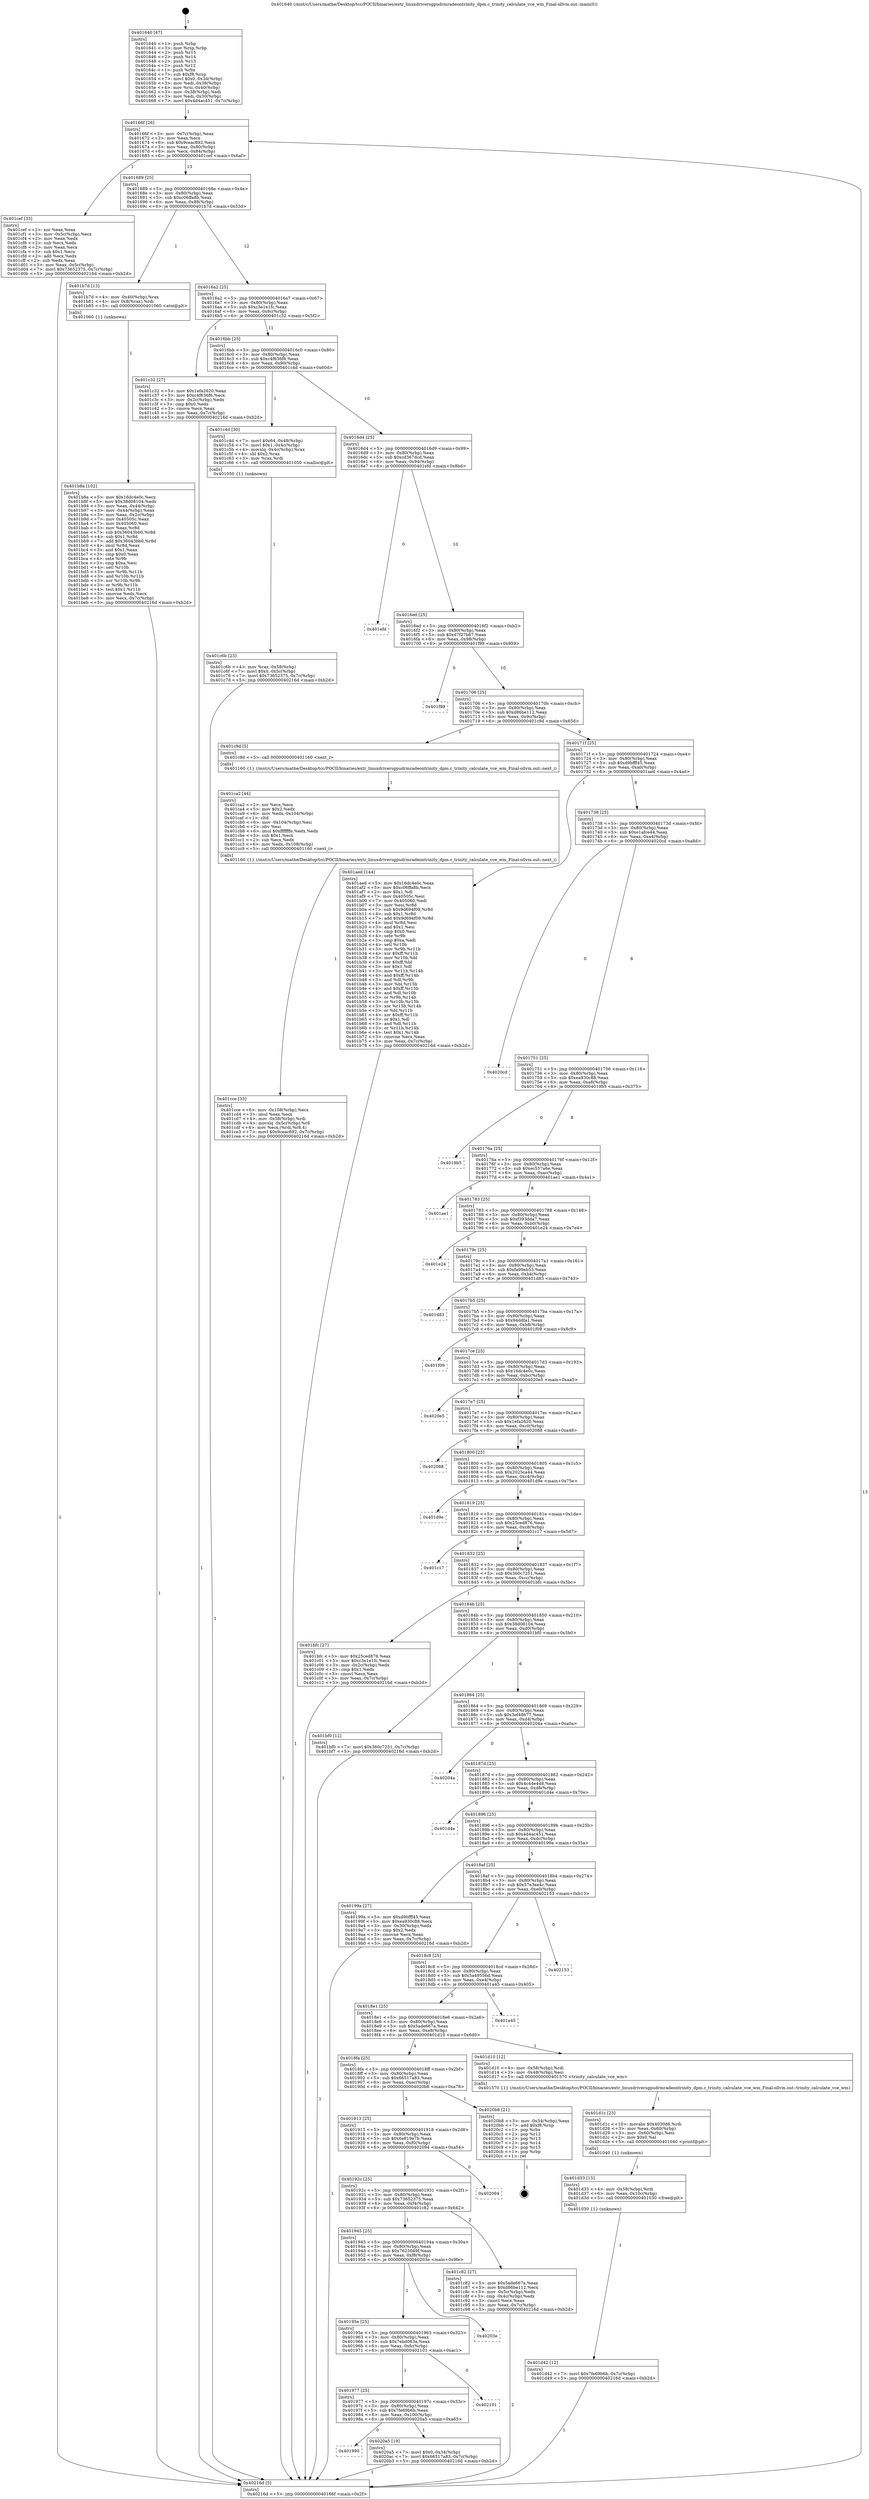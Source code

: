 digraph "0x401640" {
  label = "0x401640 (/mnt/c/Users/mathe/Desktop/tcc/POCII/binaries/extr_linuxdriversgpudrmradeontrinity_dpm.c_trinity_calculate_vce_wm_Final-ollvm.out::main(0))"
  labelloc = "t"
  node[shape=record]

  Entry [label="",width=0.3,height=0.3,shape=circle,fillcolor=black,style=filled]
  "0x40166f" [label="{
     0x40166f [26]\l
     | [instrs]\l
     &nbsp;&nbsp;0x40166f \<+3\>: mov -0x7c(%rbp),%eax\l
     &nbsp;&nbsp;0x401672 \<+2\>: mov %eax,%ecx\l
     &nbsp;&nbsp;0x401674 \<+6\>: sub $0x9ceac892,%ecx\l
     &nbsp;&nbsp;0x40167a \<+3\>: mov %eax,-0x80(%rbp)\l
     &nbsp;&nbsp;0x40167d \<+6\>: mov %ecx,-0x84(%rbp)\l
     &nbsp;&nbsp;0x401683 \<+6\>: je 0000000000401cef \<main+0x6af\>\l
  }"]
  "0x401cef" [label="{
     0x401cef [33]\l
     | [instrs]\l
     &nbsp;&nbsp;0x401cef \<+2\>: xor %eax,%eax\l
     &nbsp;&nbsp;0x401cf1 \<+3\>: mov -0x5c(%rbp),%ecx\l
     &nbsp;&nbsp;0x401cf4 \<+2\>: mov %eax,%edx\l
     &nbsp;&nbsp;0x401cf6 \<+2\>: sub %ecx,%edx\l
     &nbsp;&nbsp;0x401cf8 \<+2\>: mov %eax,%ecx\l
     &nbsp;&nbsp;0x401cfa \<+3\>: sub $0x1,%ecx\l
     &nbsp;&nbsp;0x401cfd \<+2\>: add %ecx,%edx\l
     &nbsp;&nbsp;0x401cff \<+2\>: sub %edx,%eax\l
     &nbsp;&nbsp;0x401d01 \<+3\>: mov %eax,-0x5c(%rbp)\l
     &nbsp;&nbsp;0x401d04 \<+7\>: movl $0x73652375,-0x7c(%rbp)\l
     &nbsp;&nbsp;0x401d0b \<+5\>: jmp 000000000040216d \<main+0xb2d\>\l
  }"]
  "0x401689" [label="{
     0x401689 [25]\l
     | [instrs]\l
     &nbsp;&nbsp;0x401689 \<+5\>: jmp 000000000040168e \<main+0x4e\>\l
     &nbsp;&nbsp;0x40168e \<+3\>: mov -0x80(%rbp),%eax\l
     &nbsp;&nbsp;0x401691 \<+5\>: sub $0xc06ffa8b,%eax\l
     &nbsp;&nbsp;0x401696 \<+6\>: mov %eax,-0x88(%rbp)\l
     &nbsp;&nbsp;0x40169c \<+6\>: je 0000000000401b7d \<main+0x53d\>\l
  }"]
  Exit [label="",width=0.3,height=0.3,shape=circle,fillcolor=black,style=filled,peripheries=2]
  "0x401b7d" [label="{
     0x401b7d [13]\l
     | [instrs]\l
     &nbsp;&nbsp;0x401b7d \<+4\>: mov -0x40(%rbp),%rax\l
     &nbsp;&nbsp;0x401b81 \<+4\>: mov 0x8(%rax),%rdi\l
     &nbsp;&nbsp;0x401b85 \<+5\>: call 0000000000401060 \<atoi@plt\>\l
     | [calls]\l
     &nbsp;&nbsp;0x401060 \{1\} (unknown)\l
  }"]
  "0x4016a2" [label="{
     0x4016a2 [25]\l
     | [instrs]\l
     &nbsp;&nbsp;0x4016a2 \<+5\>: jmp 00000000004016a7 \<main+0x67\>\l
     &nbsp;&nbsp;0x4016a7 \<+3\>: mov -0x80(%rbp),%eax\l
     &nbsp;&nbsp;0x4016aa \<+5\>: sub $0xc3e1e1fc,%eax\l
     &nbsp;&nbsp;0x4016af \<+6\>: mov %eax,-0x8c(%rbp)\l
     &nbsp;&nbsp;0x4016b5 \<+6\>: je 0000000000401c32 \<main+0x5f2\>\l
  }"]
  "0x401990" [label="{
     0x401990\l
  }", style=dashed]
  "0x401c32" [label="{
     0x401c32 [27]\l
     | [instrs]\l
     &nbsp;&nbsp;0x401c32 \<+5\>: mov $0x1efa2620,%eax\l
     &nbsp;&nbsp;0x401c37 \<+5\>: mov $0xc4f636f6,%ecx\l
     &nbsp;&nbsp;0x401c3c \<+3\>: mov -0x2c(%rbp),%edx\l
     &nbsp;&nbsp;0x401c3f \<+3\>: cmp $0x0,%edx\l
     &nbsp;&nbsp;0x401c42 \<+3\>: cmove %ecx,%eax\l
     &nbsp;&nbsp;0x401c45 \<+3\>: mov %eax,-0x7c(%rbp)\l
     &nbsp;&nbsp;0x401c48 \<+5\>: jmp 000000000040216d \<main+0xb2d\>\l
  }"]
  "0x4016bb" [label="{
     0x4016bb [25]\l
     | [instrs]\l
     &nbsp;&nbsp;0x4016bb \<+5\>: jmp 00000000004016c0 \<main+0x80\>\l
     &nbsp;&nbsp;0x4016c0 \<+3\>: mov -0x80(%rbp),%eax\l
     &nbsp;&nbsp;0x4016c3 \<+5\>: sub $0xc4f636f6,%eax\l
     &nbsp;&nbsp;0x4016c8 \<+6\>: mov %eax,-0x90(%rbp)\l
     &nbsp;&nbsp;0x4016ce \<+6\>: je 0000000000401c4d \<main+0x60d\>\l
  }"]
  "0x4020a5" [label="{
     0x4020a5 [19]\l
     | [instrs]\l
     &nbsp;&nbsp;0x4020a5 \<+7\>: movl $0x0,-0x34(%rbp)\l
     &nbsp;&nbsp;0x4020ac \<+7\>: movl $0x66517a83,-0x7c(%rbp)\l
     &nbsp;&nbsp;0x4020b3 \<+5\>: jmp 000000000040216d \<main+0xb2d\>\l
  }"]
  "0x401c4d" [label="{
     0x401c4d [30]\l
     | [instrs]\l
     &nbsp;&nbsp;0x401c4d \<+7\>: movl $0x64,-0x48(%rbp)\l
     &nbsp;&nbsp;0x401c54 \<+7\>: movl $0x1,-0x4c(%rbp)\l
     &nbsp;&nbsp;0x401c5b \<+4\>: movslq -0x4c(%rbp),%rax\l
     &nbsp;&nbsp;0x401c5f \<+4\>: shl $0x2,%rax\l
     &nbsp;&nbsp;0x401c63 \<+3\>: mov %rax,%rdi\l
     &nbsp;&nbsp;0x401c66 \<+5\>: call 0000000000401050 \<malloc@plt\>\l
     | [calls]\l
     &nbsp;&nbsp;0x401050 \{1\} (unknown)\l
  }"]
  "0x4016d4" [label="{
     0x4016d4 [25]\l
     | [instrs]\l
     &nbsp;&nbsp;0x4016d4 \<+5\>: jmp 00000000004016d9 \<main+0x99\>\l
     &nbsp;&nbsp;0x4016d9 \<+3\>: mov -0x80(%rbp),%eax\l
     &nbsp;&nbsp;0x4016dc \<+5\>: sub $0xcd367dcd,%eax\l
     &nbsp;&nbsp;0x4016e1 \<+6\>: mov %eax,-0x94(%rbp)\l
     &nbsp;&nbsp;0x4016e7 \<+6\>: je 0000000000401efd \<main+0x8bd\>\l
  }"]
  "0x401977" [label="{
     0x401977 [25]\l
     | [instrs]\l
     &nbsp;&nbsp;0x401977 \<+5\>: jmp 000000000040197c \<main+0x33c\>\l
     &nbsp;&nbsp;0x40197c \<+3\>: mov -0x80(%rbp),%eax\l
     &nbsp;&nbsp;0x40197f \<+5\>: sub $0x7fe69b6b,%eax\l
     &nbsp;&nbsp;0x401984 \<+6\>: mov %eax,-0x100(%rbp)\l
     &nbsp;&nbsp;0x40198a \<+6\>: je 00000000004020a5 \<main+0xa65\>\l
  }"]
  "0x401efd" [label="{
     0x401efd\l
  }", style=dashed]
  "0x4016ed" [label="{
     0x4016ed [25]\l
     | [instrs]\l
     &nbsp;&nbsp;0x4016ed \<+5\>: jmp 00000000004016f2 \<main+0xb2\>\l
     &nbsp;&nbsp;0x4016f2 \<+3\>: mov -0x80(%rbp),%eax\l
     &nbsp;&nbsp;0x4016f5 \<+5\>: sub $0xd7f27b67,%eax\l
     &nbsp;&nbsp;0x4016fa \<+6\>: mov %eax,-0x98(%rbp)\l
     &nbsp;&nbsp;0x401700 \<+6\>: je 0000000000401f99 \<main+0x959\>\l
  }"]
  "0x402101" [label="{
     0x402101\l
  }", style=dashed]
  "0x401f99" [label="{
     0x401f99\l
  }", style=dashed]
  "0x401706" [label="{
     0x401706 [25]\l
     | [instrs]\l
     &nbsp;&nbsp;0x401706 \<+5\>: jmp 000000000040170b \<main+0xcb\>\l
     &nbsp;&nbsp;0x40170b \<+3\>: mov -0x80(%rbp),%eax\l
     &nbsp;&nbsp;0x40170e \<+5\>: sub $0xd86be112,%eax\l
     &nbsp;&nbsp;0x401713 \<+6\>: mov %eax,-0x9c(%rbp)\l
     &nbsp;&nbsp;0x401719 \<+6\>: je 0000000000401c9d \<main+0x65d\>\l
  }"]
  "0x40195e" [label="{
     0x40195e [25]\l
     | [instrs]\l
     &nbsp;&nbsp;0x40195e \<+5\>: jmp 0000000000401963 \<main+0x323\>\l
     &nbsp;&nbsp;0x401963 \<+3\>: mov -0x80(%rbp),%eax\l
     &nbsp;&nbsp;0x401966 \<+5\>: sub $0x7ebd083a,%eax\l
     &nbsp;&nbsp;0x40196b \<+6\>: mov %eax,-0xfc(%rbp)\l
     &nbsp;&nbsp;0x401971 \<+6\>: je 0000000000402101 \<main+0xac1\>\l
  }"]
  "0x401c9d" [label="{
     0x401c9d [5]\l
     | [instrs]\l
     &nbsp;&nbsp;0x401c9d \<+5\>: call 0000000000401160 \<next_i\>\l
     | [calls]\l
     &nbsp;&nbsp;0x401160 \{1\} (/mnt/c/Users/mathe/Desktop/tcc/POCII/binaries/extr_linuxdriversgpudrmradeontrinity_dpm.c_trinity_calculate_vce_wm_Final-ollvm.out::next_i)\l
  }"]
  "0x40171f" [label="{
     0x40171f [25]\l
     | [instrs]\l
     &nbsp;&nbsp;0x40171f \<+5\>: jmp 0000000000401724 \<main+0xe4\>\l
     &nbsp;&nbsp;0x401724 \<+3\>: mov -0x80(%rbp),%eax\l
     &nbsp;&nbsp;0x401727 \<+5\>: sub $0xd9bfff45,%eax\l
     &nbsp;&nbsp;0x40172c \<+6\>: mov %eax,-0xa0(%rbp)\l
     &nbsp;&nbsp;0x401732 \<+6\>: je 0000000000401aed \<main+0x4ad\>\l
  }"]
  "0x40203e" [label="{
     0x40203e\l
  }", style=dashed]
  "0x401aed" [label="{
     0x401aed [144]\l
     | [instrs]\l
     &nbsp;&nbsp;0x401aed \<+5\>: mov $0x16dc4e0c,%eax\l
     &nbsp;&nbsp;0x401af2 \<+5\>: mov $0xc06ffa8b,%ecx\l
     &nbsp;&nbsp;0x401af7 \<+2\>: mov $0x1,%dl\l
     &nbsp;&nbsp;0x401af9 \<+7\>: mov 0x40505c,%esi\l
     &nbsp;&nbsp;0x401b00 \<+7\>: mov 0x405060,%edi\l
     &nbsp;&nbsp;0x401b07 \<+3\>: mov %esi,%r8d\l
     &nbsp;&nbsp;0x401b0a \<+7\>: sub $0x9d694f09,%r8d\l
     &nbsp;&nbsp;0x401b11 \<+4\>: sub $0x1,%r8d\l
     &nbsp;&nbsp;0x401b15 \<+7\>: add $0x9d694f09,%r8d\l
     &nbsp;&nbsp;0x401b1c \<+4\>: imul %r8d,%esi\l
     &nbsp;&nbsp;0x401b20 \<+3\>: and $0x1,%esi\l
     &nbsp;&nbsp;0x401b23 \<+3\>: cmp $0x0,%esi\l
     &nbsp;&nbsp;0x401b26 \<+4\>: sete %r9b\l
     &nbsp;&nbsp;0x401b2a \<+3\>: cmp $0xa,%edi\l
     &nbsp;&nbsp;0x401b2d \<+4\>: setl %r10b\l
     &nbsp;&nbsp;0x401b31 \<+3\>: mov %r9b,%r11b\l
     &nbsp;&nbsp;0x401b34 \<+4\>: xor $0xff,%r11b\l
     &nbsp;&nbsp;0x401b38 \<+3\>: mov %r10b,%bl\l
     &nbsp;&nbsp;0x401b3b \<+3\>: xor $0xff,%bl\l
     &nbsp;&nbsp;0x401b3e \<+3\>: xor $0x1,%dl\l
     &nbsp;&nbsp;0x401b41 \<+3\>: mov %r11b,%r14b\l
     &nbsp;&nbsp;0x401b44 \<+4\>: and $0xff,%r14b\l
     &nbsp;&nbsp;0x401b48 \<+3\>: and %dl,%r9b\l
     &nbsp;&nbsp;0x401b4b \<+3\>: mov %bl,%r15b\l
     &nbsp;&nbsp;0x401b4e \<+4\>: and $0xff,%r15b\l
     &nbsp;&nbsp;0x401b52 \<+3\>: and %dl,%r10b\l
     &nbsp;&nbsp;0x401b55 \<+3\>: or %r9b,%r14b\l
     &nbsp;&nbsp;0x401b58 \<+3\>: or %r10b,%r15b\l
     &nbsp;&nbsp;0x401b5b \<+3\>: xor %r15b,%r14b\l
     &nbsp;&nbsp;0x401b5e \<+3\>: or %bl,%r11b\l
     &nbsp;&nbsp;0x401b61 \<+4\>: xor $0xff,%r11b\l
     &nbsp;&nbsp;0x401b65 \<+3\>: or $0x1,%dl\l
     &nbsp;&nbsp;0x401b68 \<+3\>: and %dl,%r11b\l
     &nbsp;&nbsp;0x401b6b \<+3\>: or %r11b,%r14b\l
     &nbsp;&nbsp;0x401b6e \<+4\>: test $0x1,%r14b\l
     &nbsp;&nbsp;0x401b72 \<+3\>: cmovne %ecx,%eax\l
     &nbsp;&nbsp;0x401b75 \<+3\>: mov %eax,-0x7c(%rbp)\l
     &nbsp;&nbsp;0x401b78 \<+5\>: jmp 000000000040216d \<main+0xb2d\>\l
  }"]
  "0x401738" [label="{
     0x401738 [25]\l
     | [instrs]\l
     &nbsp;&nbsp;0x401738 \<+5\>: jmp 000000000040173d \<main+0xfd\>\l
     &nbsp;&nbsp;0x40173d \<+3\>: mov -0x80(%rbp),%eax\l
     &nbsp;&nbsp;0x401740 \<+5\>: sub $0xe1afce44,%eax\l
     &nbsp;&nbsp;0x401745 \<+6\>: mov %eax,-0xa4(%rbp)\l
     &nbsp;&nbsp;0x40174b \<+6\>: je 00000000004020cd \<main+0xa8d\>\l
  }"]
  "0x401d42" [label="{
     0x401d42 [12]\l
     | [instrs]\l
     &nbsp;&nbsp;0x401d42 \<+7\>: movl $0x7fe69b6b,-0x7c(%rbp)\l
     &nbsp;&nbsp;0x401d49 \<+5\>: jmp 000000000040216d \<main+0xb2d\>\l
  }"]
  "0x4020cd" [label="{
     0x4020cd\l
  }", style=dashed]
  "0x401751" [label="{
     0x401751 [25]\l
     | [instrs]\l
     &nbsp;&nbsp;0x401751 \<+5\>: jmp 0000000000401756 \<main+0x116\>\l
     &nbsp;&nbsp;0x401756 \<+3\>: mov -0x80(%rbp),%eax\l
     &nbsp;&nbsp;0x401759 \<+5\>: sub $0xea930c88,%eax\l
     &nbsp;&nbsp;0x40175e \<+6\>: mov %eax,-0xa8(%rbp)\l
     &nbsp;&nbsp;0x401764 \<+6\>: je 00000000004019b5 \<main+0x375\>\l
  }"]
  "0x401d33" [label="{
     0x401d33 [15]\l
     | [instrs]\l
     &nbsp;&nbsp;0x401d33 \<+4\>: mov -0x58(%rbp),%rdi\l
     &nbsp;&nbsp;0x401d37 \<+6\>: mov %eax,-0x10c(%rbp)\l
     &nbsp;&nbsp;0x401d3d \<+5\>: call 0000000000401030 \<free@plt\>\l
     | [calls]\l
     &nbsp;&nbsp;0x401030 \{1\} (unknown)\l
  }"]
  "0x4019b5" [label="{
     0x4019b5\l
  }", style=dashed]
  "0x40176a" [label="{
     0x40176a [25]\l
     | [instrs]\l
     &nbsp;&nbsp;0x40176a \<+5\>: jmp 000000000040176f \<main+0x12f\>\l
     &nbsp;&nbsp;0x40176f \<+3\>: mov -0x80(%rbp),%eax\l
     &nbsp;&nbsp;0x401772 \<+5\>: sub $0xec557a6e,%eax\l
     &nbsp;&nbsp;0x401777 \<+6\>: mov %eax,-0xac(%rbp)\l
     &nbsp;&nbsp;0x40177d \<+6\>: je 0000000000401ae1 \<main+0x4a1\>\l
  }"]
  "0x401d1c" [label="{
     0x401d1c [23]\l
     | [instrs]\l
     &nbsp;&nbsp;0x401d1c \<+10\>: movabs $0x4030d6,%rdi\l
     &nbsp;&nbsp;0x401d26 \<+3\>: mov %eax,-0x60(%rbp)\l
     &nbsp;&nbsp;0x401d29 \<+3\>: mov -0x60(%rbp),%esi\l
     &nbsp;&nbsp;0x401d2c \<+2\>: mov $0x0,%al\l
     &nbsp;&nbsp;0x401d2e \<+5\>: call 0000000000401040 \<printf@plt\>\l
     | [calls]\l
     &nbsp;&nbsp;0x401040 \{1\} (unknown)\l
  }"]
  "0x401ae1" [label="{
     0x401ae1\l
  }", style=dashed]
  "0x401783" [label="{
     0x401783 [25]\l
     | [instrs]\l
     &nbsp;&nbsp;0x401783 \<+5\>: jmp 0000000000401788 \<main+0x148\>\l
     &nbsp;&nbsp;0x401788 \<+3\>: mov -0x80(%rbp),%eax\l
     &nbsp;&nbsp;0x40178b \<+5\>: sub $0xf393dda7,%eax\l
     &nbsp;&nbsp;0x401790 \<+6\>: mov %eax,-0xb0(%rbp)\l
     &nbsp;&nbsp;0x401796 \<+6\>: je 0000000000401e24 \<main+0x7e4\>\l
  }"]
  "0x401cce" [label="{
     0x401cce [33]\l
     | [instrs]\l
     &nbsp;&nbsp;0x401cce \<+6\>: mov -0x108(%rbp),%ecx\l
     &nbsp;&nbsp;0x401cd4 \<+3\>: imul %eax,%ecx\l
     &nbsp;&nbsp;0x401cd7 \<+4\>: mov -0x58(%rbp),%rdi\l
     &nbsp;&nbsp;0x401cdb \<+4\>: movslq -0x5c(%rbp),%r8\l
     &nbsp;&nbsp;0x401cdf \<+4\>: mov %ecx,(%rdi,%r8,4)\l
     &nbsp;&nbsp;0x401ce3 \<+7\>: movl $0x9ceac892,-0x7c(%rbp)\l
     &nbsp;&nbsp;0x401cea \<+5\>: jmp 000000000040216d \<main+0xb2d\>\l
  }"]
  "0x401e24" [label="{
     0x401e24\l
  }", style=dashed]
  "0x40179c" [label="{
     0x40179c [25]\l
     | [instrs]\l
     &nbsp;&nbsp;0x40179c \<+5\>: jmp 00000000004017a1 \<main+0x161\>\l
     &nbsp;&nbsp;0x4017a1 \<+3\>: mov -0x80(%rbp),%eax\l
     &nbsp;&nbsp;0x4017a4 \<+5\>: sub $0xfa99eb53,%eax\l
     &nbsp;&nbsp;0x4017a9 \<+6\>: mov %eax,-0xb4(%rbp)\l
     &nbsp;&nbsp;0x4017af \<+6\>: je 0000000000401d83 \<main+0x743\>\l
  }"]
  "0x401ca2" [label="{
     0x401ca2 [44]\l
     | [instrs]\l
     &nbsp;&nbsp;0x401ca2 \<+2\>: xor %ecx,%ecx\l
     &nbsp;&nbsp;0x401ca4 \<+5\>: mov $0x2,%edx\l
     &nbsp;&nbsp;0x401ca9 \<+6\>: mov %edx,-0x104(%rbp)\l
     &nbsp;&nbsp;0x401caf \<+1\>: cltd\l
     &nbsp;&nbsp;0x401cb0 \<+6\>: mov -0x104(%rbp),%esi\l
     &nbsp;&nbsp;0x401cb6 \<+2\>: idiv %esi\l
     &nbsp;&nbsp;0x401cb8 \<+6\>: imul $0xfffffffe,%edx,%edx\l
     &nbsp;&nbsp;0x401cbe \<+3\>: sub $0x1,%ecx\l
     &nbsp;&nbsp;0x401cc1 \<+2\>: sub %ecx,%edx\l
     &nbsp;&nbsp;0x401cc3 \<+6\>: mov %edx,-0x108(%rbp)\l
     &nbsp;&nbsp;0x401cc9 \<+5\>: call 0000000000401160 \<next_i\>\l
     | [calls]\l
     &nbsp;&nbsp;0x401160 \{1\} (/mnt/c/Users/mathe/Desktop/tcc/POCII/binaries/extr_linuxdriversgpudrmradeontrinity_dpm.c_trinity_calculate_vce_wm_Final-ollvm.out::next_i)\l
  }"]
  "0x401d83" [label="{
     0x401d83\l
  }", style=dashed]
  "0x4017b5" [label="{
     0x4017b5 [25]\l
     | [instrs]\l
     &nbsp;&nbsp;0x4017b5 \<+5\>: jmp 00000000004017ba \<main+0x17a\>\l
     &nbsp;&nbsp;0x4017ba \<+3\>: mov -0x80(%rbp),%eax\l
     &nbsp;&nbsp;0x4017bd \<+5\>: sub $0x94ddfa1,%eax\l
     &nbsp;&nbsp;0x4017c2 \<+6\>: mov %eax,-0xb8(%rbp)\l
     &nbsp;&nbsp;0x4017c8 \<+6\>: je 0000000000401f09 \<main+0x8c9\>\l
  }"]
  "0x401945" [label="{
     0x401945 [25]\l
     | [instrs]\l
     &nbsp;&nbsp;0x401945 \<+5\>: jmp 000000000040194a \<main+0x30a\>\l
     &nbsp;&nbsp;0x40194a \<+3\>: mov -0x80(%rbp),%eax\l
     &nbsp;&nbsp;0x40194d \<+5\>: sub $0x7623049f,%eax\l
     &nbsp;&nbsp;0x401952 \<+6\>: mov %eax,-0xf8(%rbp)\l
     &nbsp;&nbsp;0x401958 \<+6\>: je 000000000040203e \<main+0x9fe\>\l
  }"]
  "0x401f09" [label="{
     0x401f09\l
  }", style=dashed]
  "0x4017ce" [label="{
     0x4017ce [25]\l
     | [instrs]\l
     &nbsp;&nbsp;0x4017ce \<+5\>: jmp 00000000004017d3 \<main+0x193\>\l
     &nbsp;&nbsp;0x4017d3 \<+3\>: mov -0x80(%rbp),%eax\l
     &nbsp;&nbsp;0x4017d6 \<+5\>: sub $0x16dc4e0c,%eax\l
     &nbsp;&nbsp;0x4017db \<+6\>: mov %eax,-0xbc(%rbp)\l
     &nbsp;&nbsp;0x4017e1 \<+6\>: je 00000000004020e5 \<main+0xaa5\>\l
  }"]
  "0x401c82" [label="{
     0x401c82 [27]\l
     | [instrs]\l
     &nbsp;&nbsp;0x401c82 \<+5\>: mov $0x5ade667a,%eax\l
     &nbsp;&nbsp;0x401c87 \<+5\>: mov $0xd86be112,%ecx\l
     &nbsp;&nbsp;0x401c8c \<+3\>: mov -0x5c(%rbp),%edx\l
     &nbsp;&nbsp;0x401c8f \<+3\>: cmp -0x4c(%rbp),%edx\l
     &nbsp;&nbsp;0x401c92 \<+3\>: cmovl %ecx,%eax\l
     &nbsp;&nbsp;0x401c95 \<+3\>: mov %eax,-0x7c(%rbp)\l
     &nbsp;&nbsp;0x401c98 \<+5\>: jmp 000000000040216d \<main+0xb2d\>\l
  }"]
  "0x4020e5" [label="{
     0x4020e5\l
  }", style=dashed]
  "0x4017e7" [label="{
     0x4017e7 [25]\l
     | [instrs]\l
     &nbsp;&nbsp;0x4017e7 \<+5\>: jmp 00000000004017ec \<main+0x1ac\>\l
     &nbsp;&nbsp;0x4017ec \<+3\>: mov -0x80(%rbp),%eax\l
     &nbsp;&nbsp;0x4017ef \<+5\>: sub $0x1efa2620,%eax\l
     &nbsp;&nbsp;0x4017f4 \<+6\>: mov %eax,-0xc0(%rbp)\l
     &nbsp;&nbsp;0x4017fa \<+6\>: je 0000000000402088 \<main+0xa48\>\l
  }"]
  "0x40192c" [label="{
     0x40192c [25]\l
     | [instrs]\l
     &nbsp;&nbsp;0x40192c \<+5\>: jmp 0000000000401931 \<main+0x2f1\>\l
     &nbsp;&nbsp;0x401931 \<+3\>: mov -0x80(%rbp),%eax\l
     &nbsp;&nbsp;0x401934 \<+5\>: sub $0x73652375,%eax\l
     &nbsp;&nbsp;0x401939 \<+6\>: mov %eax,-0xf4(%rbp)\l
     &nbsp;&nbsp;0x40193f \<+6\>: je 0000000000401c82 \<main+0x642\>\l
  }"]
  "0x402088" [label="{
     0x402088\l
  }", style=dashed]
  "0x401800" [label="{
     0x401800 [25]\l
     | [instrs]\l
     &nbsp;&nbsp;0x401800 \<+5\>: jmp 0000000000401805 \<main+0x1c5\>\l
     &nbsp;&nbsp;0x401805 \<+3\>: mov -0x80(%rbp),%eax\l
     &nbsp;&nbsp;0x401808 \<+5\>: sub $0x2025ca44,%eax\l
     &nbsp;&nbsp;0x40180d \<+6\>: mov %eax,-0xc4(%rbp)\l
     &nbsp;&nbsp;0x401813 \<+6\>: je 0000000000401d9e \<main+0x75e\>\l
  }"]
  "0x402094" [label="{
     0x402094\l
  }", style=dashed]
  "0x401d9e" [label="{
     0x401d9e\l
  }", style=dashed]
  "0x401819" [label="{
     0x401819 [25]\l
     | [instrs]\l
     &nbsp;&nbsp;0x401819 \<+5\>: jmp 000000000040181e \<main+0x1de\>\l
     &nbsp;&nbsp;0x40181e \<+3\>: mov -0x80(%rbp),%eax\l
     &nbsp;&nbsp;0x401821 \<+5\>: sub $0x25ced876,%eax\l
     &nbsp;&nbsp;0x401826 \<+6\>: mov %eax,-0xc8(%rbp)\l
     &nbsp;&nbsp;0x40182c \<+6\>: je 0000000000401c17 \<main+0x5d7\>\l
  }"]
  "0x401913" [label="{
     0x401913 [25]\l
     | [instrs]\l
     &nbsp;&nbsp;0x401913 \<+5\>: jmp 0000000000401918 \<main+0x2d8\>\l
     &nbsp;&nbsp;0x401918 \<+3\>: mov -0x80(%rbp),%eax\l
     &nbsp;&nbsp;0x40191b \<+5\>: sub $0x6e819e7b,%eax\l
     &nbsp;&nbsp;0x401920 \<+6\>: mov %eax,-0xf0(%rbp)\l
     &nbsp;&nbsp;0x401926 \<+6\>: je 0000000000402094 \<main+0xa54\>\l
  }"]
  "0x401c17" [label="{
     0x401c17\l
  }", style=dashed]
  "0x401832" [label="{
     0x401832 [25]\l
     | [instrs]\l
     &nbsp;&nbsp;0x401832 \<+5\>: jmp 0000000000401837 \<main+0x1f7\>\l
     &nbsp;&nbsp;0x401837 \<+3\>: mov -0x80(%rbp),%eax\l
     &nbsp;&nbsp;0x40183a \<+5\>: sub $0x360c7251,%eax\l
     &nbsp;&nbsp;0x40183f \<+6\>: mov %eax,-0xcc(%rbp)\l
     &nbsp;&nbsp;0x401845 \<+6\>: je 0000000000401bfc \<main+0x5bc\>\l
  }"]
  "0x4020b8" [label="{
     0x4020b8 [21]\l
     | [instrs]\l
     &nbsp;&nbsp;0x4020b8 \<+3\>: mov -0x34(%rbp),%eax\l
     &nbsp;&nbsp;0x4020bb \<+7\>: add $0xf8,%rsp\l
     &nbsp;&nbsp;0x4020c2 \<+1\>: pop %rbx\l
     &nbsp;&nbsp;0x4020c3 \<+2\>: pop %r12\l
     &nbsp;&nbsp;0x4020c5 \<+2\>: pop %r13\l
     &nbsp;&nbsp;0x4020c7 \<+2\>: pop %r14\l
     &nbsp;&nbsp;0x4020c9 \<+2\>: pop %r15\l
     &nbsp;&nbsp;0x4020cb \<+1\>: pop %rbp\l
     &nbsp;&nbsp;0x4020cc \<+1\>: ret\l
  }"]
  "0x401bfc" [label="{
     0x401bfc [27]\l
     | [instrs]\l
     &nbsp;&nbsp;0x401bfc \<+5\>: mov $0x25ced876,%eax\l
     &nbsp;&nbsp;0x401c01 \<+5\>: mov $0xc3e1e1fc,%ecx\l
     &nbsp;&nbsp;0x401c06 \<+3\>: mov -0x2c(%rbp),%edx\l
     &nbsp;&nbsp;0x401c09 \<+3\>: cmp $0x1,%edx\l
     &nbsp;&nbsp;0x401c0c \<+3\>: cmovl %ecx,%eax\l
     &nbsp;&nbsp;0x401c0f \<+3\>: mov %eax,-0x7c(%rbp)\l
     &nbsp;&nbsp;0x401c12 \<+5\>: jmp 000000000040216d \<main+0xb2d\>\l
  }"]
  "0x40184b" [label="{
     0x40184b [25]\l
     | [instrs]\l
     &nbsp;&nbsp;0x40184b \<+5\>: jmp 0000000000401850 \<main+0x210\>\l
     &nbsp;&nbsp;0x401850 \<+3\>: mov -0x80(%rbp),%eax\l
     &nbsp;&nbsp;0x401853 \<+5\>: sub $0x38d08104,%eax\l
     &nbsp;&nbsp;0x401858 \<+6\>: mov %eax,-0xd0(%rbp)\l
     &nbsp;&nbsp;0x40185e \<+6\>: je 0000000000401bf0 \<main+0x5b0\>\l
  }"]
  "0x4018fa" [label="{
     0x4018fa [25]\l
     | [instrs]\l
     &nbsp;&nbsp;0x4018fa \<+5\>: jmp 00000000004018ff \<main+0x2bf\>\l
     &nbsp;&nbsp;0x4018ff \<+3\>: mov -0x80(%rbp),%eax\l
     &nbsp;&nbsp;0x401902 \<+5\>: sub $0x66517a83,%eax\l
     &nbsp;&nbsp;0x401907 \<+6\>: mov %eax,-0xec(%rbp)\l
     &nbsp;&nbsp;0x40190d \<+6\>: je 00000000004020b8 \<main+0xa78\>\l
  }"]
  "0x401bf0" [label="{
     0x401bf0 [12]\l
     | [instrs]\l
     &nbsp;&nbsp;0x401bf0 \<+7\>: movl $0x360c7251,-0x7c(%rbp)\l
     &nbsp;&nbsp;0x401bf7 \<+5\>: jmp 000000000040216d \<main+0xb2d\>\l
  }"]
  "0x401864" [label="{
     0x401864 [25]\l
     | [instrs]\l
     &nbsp;&nbsp;0x401864 \<+5\>: jmp 0000000000401869 \<main+0x229\>\l
     &nbsp;&nbsp;0x401869 \<+3\>: mov -0x80(%rbp),%eax\l
     &nbsp;&nbsp;0x40186c \<+5\>: sub $0x3ef48677,%eax\l
     &nbsp;&nbsp;0x401871 \<+6\>: mov %eax,-0xd4(%rbp)\l
     &nbsp;&nbsp;0x401877 \<+6\>: je 000000000040204a \<main+0xa0a\>\l
  }"]
  "0x401d10" [label="{
     0x401d10 [12]\l
     | [instrs]\l
     &nbsp;&nbsp;0x401d10 \<+4\>: mov -0x58(%rbp),%rdi\l
     &nbsp;&nbsp;0x401d14 \<+3\>: mov -0x48(%rbp),%esi\l
     &nbsp;&nbsp;0x401d17 \<+5\>: call 0000000000401570 \<trinity_calculate_vce_wm\>\l
     | [calls]\l
     &nbsp;&nbsp;0x401570 \{1\} (/mnt/c/Users/mathe/Desktop/tcc/POCII/binaries/extr_linuxdriversgpudrmradeontrinity_dpm.c_trinity_calculate_vce_wm_Final-ollvm.out::trinity_calculate_vce_wm)\l
  }"]
  "0x40204a" [label="{
     0x40204a\l
  }", style=dashed]
  "0x40187d" [label="{
     0x40187d [25]\l
     | [instrs]\l
     &nbsp;&nbsp;0x40187d \<+5\>: jmp 0000000000401882 \<main+0x242\>\l
     &nbsp;&nbsp;0x401882 \<+3\>: mov -0x80(%rbp),%eax\l
     &nbsp;&nbsp;0x401885 \<+5\>: sub $0x4c44e448,%eax\l
     &nbsp;&nbsp;0x40188a \<+6\>: mov %eax,-0xd8(%rbp)\l
     &nbsp;&nbsp;0x401890 \<+6\>: je 0000000000401d4e \<main+0x70e\>\l
  }"]
  "0x4018e1" [label="{
     0x4018e1 [25]\l
     | [instrs]\l
     &nbsp;&nbsp;0x4018e1 \<+5\>: jmp 00000000004018e6 \<main+0x2a6\>\l
     &nbsp;&nbsp;0x4018e6 \<+3\>: mov -0x80(%rbp),%eax\l
     &nbsp;&nbsp;0x4018e9 \<+5\>: sub $0x5ade667a,%eax\l
     &nbsp;&nbsp;0x4018ee \<+6\>: mov %eax,-0xe8(%rbp)\l
     &nbsp;&nbsp;0x4018f4 \<+6\>: je 0000000000401d10 \<main+0x6d0\>\l
  }"]
  "0x401d4e" [label="{
     0x401d4e\l
  }", style=dashed]
  "0x401896" [label="{
     0x401896 [25]\l
     | [instrs]\l
     &nbsp;&nbsp;0x401896 \<+5\>: jmp 000000000040189b \<main+0x25b\>\l
     &nbsp;&nbsp;0x40189b \<+3\>: mov -0x80(%rbp),%eax\l
     &nbsp;&nbsp;0x40189e \<+5\>: sub $0x4d4ac451,%eax\l
     &nbsp;&nbsp;0x4018a3 \<+6\>: mov %eax,-0xdc(%rbp)\l
     &nbsp;&nbsp;0x4018a9 \<+6\>: je 000000000040199a \<main+0x35a\>\l
  }"]
  "0x401a45" [label="{
     0x401a45\l
  }", style=dashed]
  "0x40199a" [label="{
     0x40199a [27]\l
     | [instrs]\l
     &nbsp;&nbsp;0x40199a \<+5\>: mov $0xd9bfff45,%eax\l
     &nbsp;&nbsp;0x40199f \<+5\>: mov $0xea930c88,%ecx\l
     &nbsp;&nbsp;0x4019a4 \<+3\>: mov -0x30(%rbp),%edx\l
     &nbsp;&nbsp;0x4019a7 \<+3\>: cmp $0x2,%edx\l
     &nbsp;&nbsp;0x4019aa \<+3\>: cmovne %ecx,%eax\l
     &nbsp;&nbsp;0x4019ad \<+3\>: mov %eax,-0x7c(%rbp)\l
     &nbsp;&nbsp;0x4019b0 \<+5\>: jmp 000000000040216d \<main+0xb2d\>\l
  }"]
  "0x4018af" [label="{
     0x4018af [25]\l
     | [instrs]\l
     &nbsp;&nbsp;0x4018af \<+5\>: jmp 00000000004018b4 \<main+0x274\>\l
     &nbsp;&nbsp;0x4018b4 \<+3\>: mov -0x80(%rbp),%eax\l
     &nbsp;&nbsp;0x4018b7 \<+5\>: sub $0x57e3ee4c,%eax\l
     &nbsp;&nbsp;0x4018bc \<+6\>: mov %eax,-0xe0(%rbp)\l
     &nbsp;&nbsp;0x4018c2 \<+6\>: je 0000000000402153 \<main+0xb13\>\l
  }"]
  "0x40216d" [label="{
     0x40216d [5]\l
     | [instrs]\l
     &nbsp;&nbsp;0x40216d \<+5\>: jmp 000000000040166f \<main+0x2f\>\l
  }"]
  "0x401640" [label="{
     0x401640 [47]\l
     | [instrs]\l
     &nbsp;&nbsp;0x401640 \<+1\>: push %rbp\l
     &nbsp;&nbsp;0x401641 \<+3\>: mov %rsp,%rbp\l
     &nbsp;&nbsp;0x401644 \<+2\>: push %r15\l
     &nbsp;&nbsp;0x401646 \<+2\>: push %r14\l
     &nbsp;&nbsp;0x401648 \<+2\>: push %r13\l
     &nbsp;&nbsp;0x40164a \<+2\>: push %r12\l
     &nbsp;&nbsp;0x40164c \<+1\>: push %rbx\l
     &nbsp;&nbsp;0x40164d \<+7\>: sub $0xf8,%rsp\l
     &nbsp;&nbsp;0x401654 \<+7\>: movl $0x0,-0x34(%rbp)\l
     &nbsp;&nbsp;0x40165b \<+3\>: mov %edi,-0x38(%rbp)\l
     &nbsp;&nbsp;0x40165e \<+4\>: mov %rsi,-0x40(%rbp)\l
     &nbsp;&nbsp;0x401662 \<+3\>: mov -0x38(%rbp),%edi\l
     &nbsp;&nbsp;0x401665 \<+3\>: mov %edi,-0x30(%rbp)\l
     &nbsp;&nbsp;0x401668 \<+7\>: movl $0x4d4ac451,-0x7c(%rbp)\l
  }"]
  "0x401b8a" [label="{
     0x401b8a [102]\l
     | [instrs]\l
     &nbsp;&nbsp;0x401b8a \<+5\>: mov $0x16dc4e0c,%ecx\l
     &nbsp;&nbsp;0x401b8f \<+5\>: mov $0x38d08104,%edx\l
     &nbsp;&nbsp;0x401b94 \<+3\>: mov %eax,-0x44(%rbp)\l
     &nbsp;&nbsp;0x401b97 \<+3\>: mov -0x44(%rbp),%eax\l
     &nbsp;&nbsp;0x401b9a \<+3\>: mov %eax,-0x2c(%rbp)\l
     &nbsp;&nbsp;0x401b9d \<+7\>: mov 0x40505c,%eax\l
     &nbsp;&nbsp;0x401ba4 \<+7\>: mov 0x405060,%esi\l
     &nbsp;&nbsp;0x401bab \<+3\>: mov %eax,%r8d\l
     &nbsp;&nbsp;0x401bae \<+7\>: sub $0x36043bb0,%r8d\l
     &nbsp;&nbsp;0x401bb5 \<+4\>: sub $0x1,%r8d\l
     &nbsp;&nbsp;0x401bb9 \<+7\>: add $0x36043bb0,%r8d\l
     &nbsp;&nbsp;0x401bc0 \<+4\>: imul %r8d,%eax\l
     &nbsp;&nbsp;0x401bc4 \<+3\>: and $0x1,%eax\l
     &nbsp;&nbsp;0x401bc7 \<+3\>: cmp $0x0,%eax\l
     &nbsp;&nbsp;0x401bca \<+4\>: sete %r9b\l
     &nbsp;&nbsp;0x401bce \<+3\>: cmp $0xa,%esi\l
     &nbsp;&nbsp;0x401bd1 \<+4\>: setl %r10b\l
     &nbsp;&nbsp;0x401bd5 \<+3\>: mov %r9b,%r11b\l
     &nbsp;&nbsp;0x401bd8 \<+3\>: and %r10b,%r11b\l
     &nbsp;&nbsp;0x401bdb \<+3\>: xor %r10b,%r9b\l
     &nbsp;&nbsp;0x401bde \<+3\>: or %r9b,%r11b\l
     &nbsp;&nbsp;0x401be1 \<+4\>: test $0x1,%r11b\l
     &nbsp;&nbsp;0x401be5 \<+3\>: cmovne %edx,%ecx\l
     &nbsp;&nbsp;0x401be8 \<+3\>: mov %ecx,-0x7c(%rbp)\l
     &nbsp;&nbsp;0x401beb \<+5\>: jmp 000000000040216d \<main+0xb2d\>\l
  }"]
  "0x401c6b" [label="{
     0x401c6b [23]\l
     | [instrs]\l
     &nbsp;&nbsp;0x401c6b \<+4\>: mov %rax,-0x58(%rbp)\l
     &nbsp;&nbsp;0x401c6f \<+7\>: movl $0x0,-0x5c(%rbp)\l
     &nbsp;&nbsp;0x401c76 \<+7\>: movl $0x73652375,-0x7c(%rbp)\l
     &nbsp;&nbsp;0x401c7d \<+5\>: jmp 000000000040216d \<main+0xb2d\>\l
  }"]
  "0x4018c8" [label="{
     0x4018c8 [25]\l
     | [instrs]\l
     &nbsp;&nbsp;0x4018c8 \<+5\>: jmp 00000000004018cd \<main+0x28d\>\l
     &nbsp;&nbsp;0x4018cd \<+3\>: mov -0x80(%rbp),%eax\l
     &nbsp;&nbsp;0x4018d0 \<+5\>: sub $0x5a49556d,%eax\l
     &nbsp;&nbsp;0x4018d5 \<+6\>: mov %eax,-0xe4(%rbp)\l
     &nbsp;&nbsp;0x4018db \<+6\>: je 0000000000401a45 \<main+0x405\>\l
  }"]
  "0x402153" [label="{
     0x402153\l
  }", style=dashed]
  Entry -> "0x401640" [label=" 1"]
  "0x40166f" -> "0x401cef" [label=" 1"]
  "0x40166f" -> "0x401689" [label=" 13"]
  "0x4020b8" -> Exit [label=" 1"]
  "0x401689" -> "0x401b7d" [label=" 1"]
  "0x401689" -> "0x4016a2" [label=" 12"]
  "0x4020a5" -> "0x40216d" [label=" 1"]
  "0x4016a2" -> "0x401c32" [label=" 1"]
  "0x4016a2" -> "0x4016bb" [label=" 11"]
  "0x401977" -> "0x401990" [label=" 0"]
  "0x4016bb" -> "0x401c4d" [label=" 1"]
  "0x4016bb" -> "0x4016d4" [label=" 10"]
  "0x401977" -> "0x4020a5" [label=" 1"]
  "0x4016d4" -> "0x401efd" [label=" 0"]
  "0x4016d4" -> "0x4016ed" [label=" 10"]
  "0x40195e" -> "0x401977" [label=" 1"]
  "0x4016ed" -> "0x401f99" [label=" 0"]
  "0x4016ed" -> "0x401706" [label=" 10"]
  "0x40195e" -> "0x402101" [label=" 0"]
  "0x401706" -> "0x401c9d" [label=" 1"]
  "0x401706" -> "0x40171f" [label=" 9"]
  "0x401945" -> "0x40195e" [label=" 1"]
  "0x40171f" -> "0x401aed" [label=" 1"]
  "0x40171f" -> "0x401738" [label=" 8"]
  "0x401945" -> "0x40203e" [label=" 0"]
  "0x401738" -> "0x4020cd" [label=" 0"]
  "0x401738" -> "0x401751" [label=" 8"]
  "0x401d42" -> "0x40216d" [label=" 1"]
  "0x401751" -> "0x4019b5" [label=" 0"]
  "0x401751" -> "0x40176a" [label=" 8"]
  "0x401d33" -> "0x401d42" [label=" 1"]
  "0x40176a" -> "0x401ae1" [label=" 0"]
  "0x40176a" -> "0x401783" [label=" 8"]
  "0x401d1c" -> "0x401d33" [label=" 1"]
  "0x401783" -> "0x401e24" [label=" 0"]
  "0x401783" -> "0x40179c" [label=" 8"]
  "0x401d10" -> "0x401d1c" [label=" 1"]
  "0x40179c" -> "0x401d83" [label=" 0"]
  "0x40179c" -> "0x4017b5" [label=" 8"]
  "0x401cef" -> "0x40216d" [label=" 1"]
  "0x4017b5" -> "0x401f09" [label=" 0"]
  "0x4017b5" -> "0x4017ce" [label=" 8"]
  "0x401cce" -> "0x40216d" [label=" 1"]
  "0x4017ce" -> "0x4020e5" [label=" 0"]
  "0x4017ce" -> "0x4017e7" [label=" 8"]
  "0x401ca2" -> "0x401cce" [label=" 1"]
  "0x4017e7" -> "0x402088" [label=" 0"]
  "0x4017e7" -> "0x401800" [label=" 8"]
  "0x401c82" -> "0x40216d" [label=" 2"]
  "0x401800" -> "0x401d9e" [label=" 0"]
  "0x401800" -> "0x401819" [label=" 8"]
  "0x40192c" -> "0x401945" [label=" 1"]
  "0x401819" -> "0x401c17" [label=" 0"]
  "0x401819" -> "0x401832" [label=" 8"]
  "0x401c9d" -> "0x401ca2" [label=" 1"]
  "0x401832" -> "0x401bfc" [label=" 1"]
  "0x401832" -> "0x40184b" [label=" 7"]
  "0x401913" -> "0x40192c" [label=" 3"]
  "0x40184b" -> "0x401bf0" [label=" 1"]
  "0x40184b" -> "0x401864" [label=" 6"]
  "0x40192c" -> "0x401c82" [label=" 2"]
  "0x401864" -> "0x40204a" [label=" 0"]
  "0x401864" -> "0x40187d" [label=" 6"]
  "0x4018fa" -> "0x401913" [label=" 3"]
  "0x40187d" -> "0x401d4e" [label=" 0"]
  "0x40187d" -> "0x401896" [label=" 6"]
  "0x401913" -> "0x402094" [label=" 0"]
  "0x401896" -> "0x40199a" [label=" 1"]
  "0x401896" -> "0x4018af" [label=" 5"]
  "0x40199a" -> "0x40216d" [label=" 1"]
  "0x401640" -> "0x40166f" [label=" 1"]
  "0x40216d" -> "0x40166f" [label=" 13"]
  "0x401aed" -> "0x40216d" [label=" 1"]
  "0x401b7d" -> "0x401b8a" [label=" 1"]
  "0x401b8a" -> "0x40216d" [label=" 1"]
  "0x401bf0" -> "0x40216d" [label=" 1"]
  "0x401bfc" -> "0x40216d" [label=" 1"]
  "0x401c32" -> "0x40216d" [label=" 1"]
  "0x401c4d" -> "0x401c6b" [label=" 1"]
  "0x401c6b" -> "0x40216d" [label=" 1"]
  "0x4018e1" -> "0x4018fa" [label=" 4"]
  "0x4018af" -> "0x402153" [label=" 0"]
  "0x4018af" -> "0x4018c8" [label=" 5"]
  "0x4018e1" -> "0x401d10" [label=" 1"]
  "0x4018c8" -> "0x401a45" [label=" 0"]
  "0x4018c8" -> "0x4018e1" [label=" 5"]
  "0x4018fa" -> "0x4020b8" [label=" 1"]
}
